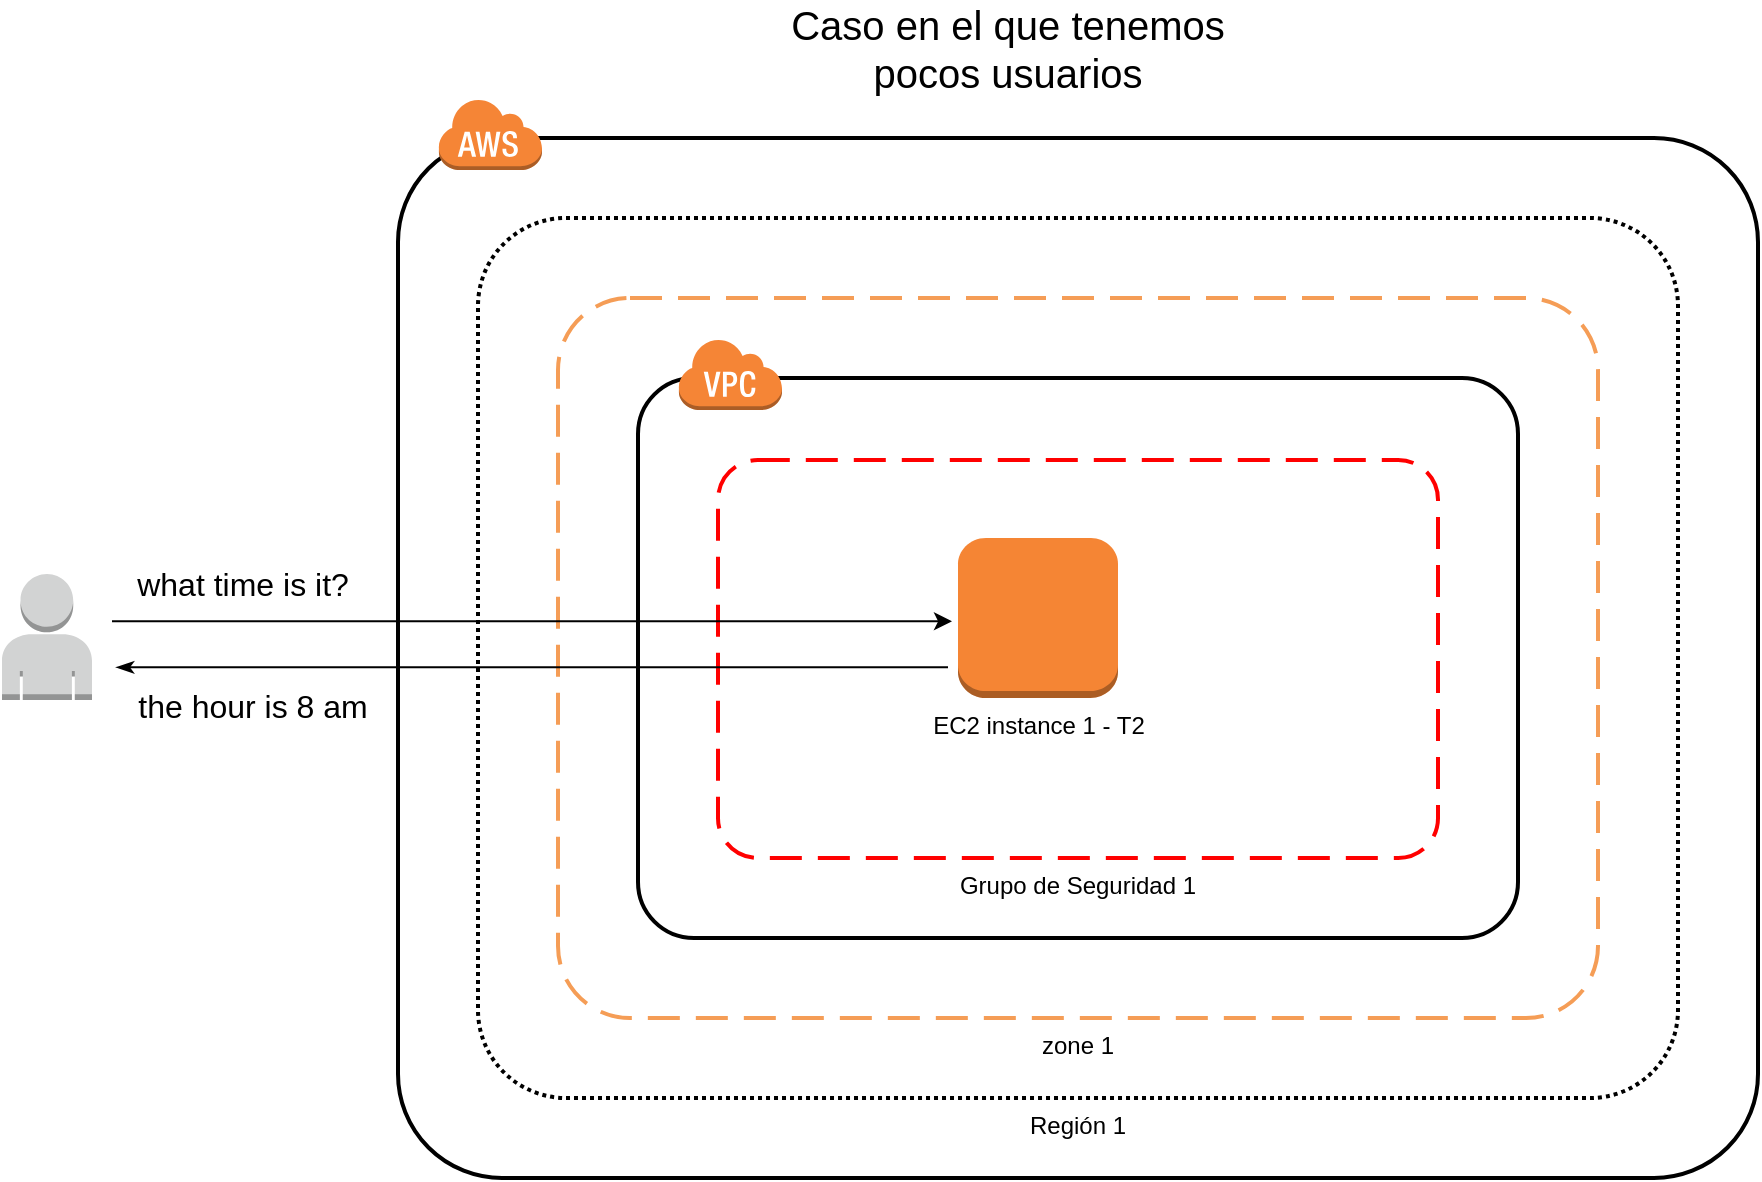 <mxfile version="27.0.9" pages="7">
  <diagram name="Case-1" id="qSFT5Q37zo8Qzmo0bJ_i">
    <mxGraphModel dx="1310" dy="860" grid="1" gridSize="10" guides="1" tooltips="1" connect="1" arrows="1" fold="1" page="1" pageScale="1" pageWidth="1169" pageHeight="827" math="0" shadow="0">
      <root>
        <mxCell id="0" />
        <mxCell id="1" parent="0" />
        <mxCell id="XCQNa3WlRcHzMT_XAqFe-12" value="" style="rounded=1;arcSize=10;dashed=0;fillColor=none;gradientColor=none;strokeWidth=2;" parent="1" vertex="1">
          <mxGeometry x="240" y="160" width="680" height="520" as="geometry" />
        </mxCell>
        <mxCell id="XCQNa3WlRcHzMT_XAqFe-13" value="" style="dashed=0;html=1;shape=mxgraph.aws3.cloud;fillColor=#F58536;gradientColor=none;dashed=0;" parent="1" vertex="1">
          <mxGeometry x="260" y="140" width="52" height="36" as="geometry" />
        </mxCell>
        <mxCell id="XCQNa3WlRcHzMT_XAqFe-16" value="Región 1" style="rounded=1;arcSize=10;dashed=1;fillColor=none;gradientColor=none;dashPattern=1 1;strokeWidth=2;labelPosition=center;verticalLabelPosition=bottom;align=center;verticalAlign=top;" parent="1" vertex="1">
          <mxGeometry x="280" y="200" width="600" height="440" as="geometry" />
        </mxCell>
        <mxCell id="XCQNa3WlRcHzMT_XAqFe-17" value="zone 1" style="rounded=1;arcSize=10;dashed=1;strokeColor=#F59D56;fillColor=none;gradientColor=none;dashPattern=8 4;strokeWidth=2;labelPosition=center;verticalLabelPosition=bottom;align=center;verticalAlign=top;" parent="1" vertex="1">
          <mxGeometry x="320" y="240" width="520" height="360" as="geometry" />
        </mxCell>
        <mxCell id="XCQNa3WlRcHzMT_XAqFe-18" value="" style="rounded=1;arcSize=10;dashed=0;fillColor=none;gradientColor=none;strokeWidth=2;" parent="1" vertex="1">
          <mxGeometry x="360" y="280" width="440" height="280" as="geometry" />
        </mxCell>
        <mxCell id="XCQNa3WlRcHzMT_XAqFe-19" value="" style="dashed=0;html=1;shape=mxgraph.aws3.virtual_private_cloud;fillColor=#F58536;gradientColor=none;dashed=0;" parent="1" vertex="1">
          <mxGeometry x="380" y="260" width="52" height="36" as="geometry" />
        </mxCell>
        <mxCell id="XCQNa3WlRcHzMT_XAqFe-20" value="Grupo de Seguridad 1" style="rounded=1;arcSize=10;dashed=1;strokeColor=#ff0000;fillColor=none;gradientColor=none;dashPattern=8 4;strokeWidth=2;labelPosition=center;verticalLabelPosition=bottom;align=center;verticalAlign=top;" parent="1" vertex="1">
          <mxGeometry x="400" y="321" width="360" height="199" as="geometry" />
        </mxCell>
        <mxCell id="XCQNa3WlRcHzMT_XAqFe-21" value="EC2 instance 1 - T2" style="outlineConnect=0;dashed=0;verticalLabelPosition=bottom;verticalAlign=top;align=center;html=1;shape=mxgraph.aws3.instance;fillColor=#F58534;gradientColor=none;" parent="1" vertex="1">
          <mxGeometry x="520" y="360" width="80" height="80" as="geometry" />
        </mxCell>
        <mxCell id="XCQNa3WlRcHzMT_XAqFe-29" value="what time is it?" style="endArrow=classic;html=1;rounded=0;labelPosition=center;verticalLabelPosition=top;align=center;verticalAlign=bottom;fontSize=16;" parent="1" edge="1">
          <mxGeometry x="-0.694" y="7" width="50" height="50" relative="1" as="geometry">
            <mxPoint x="97" y="401.667" as="sourcePoint" />
            <mxPoint x="517" y="401.667" as="targetPoint" />
            <mxPoint as="offset" />
          </mxGeometry>
        </mxCell>
        <mxCell id="XCQNa3WlRcHzMT_XAqFe-30" value="the hour is 8 am" style="endArrow=none;html=1;rounded=0;startArrow=classicThin;startFill=1;labelPosition=center;verticalLabelPosition=bottom;align=center;verticalAlign=top;fontSize=16;" parent="1" edge="1">
          <mxGeometry x="-0.67" y="-3" width="50" height="50" relative="1" as="geometry">
            <mxPoint x="99" y="424.667" as="sourcePoint" />
            <mxPoint x="515" y="424.667" as="targetPoint" />
            <mxPoint x="-1" as="offset" />
          </mxGeometry>
        </mxCell>
        <mxCell id="XCQNa3WlRcHzMT_XAqFe-31" value="" style="outlineConnect=0;dashed=0;verticalLabelPosition=bottom;verticalAlign=top;align=center;html=1;shape=mxgraph.aws3.user;fillColor=#D2D3D3;gradientColor=none;" parent="1" vertex="1">
          <mxGeometry x="42" y="378" width="45" height="63" as="geometry" />
        </mxCell>
        <mxCell id="cBCuGvm1B5v4dCd9RyFX-1" value="Caso en el que tenemos pocos usuarios" style="text;html=1;align=center;verticalAlign=middle;whiteSpace=wrap;rounded=0;fontSize=20;" vertex="1" parent="1">
          <mxGeometry x="410" y="100" width="270" height="30" as="geometry" />
        </mxCell>
      </root>
    </mxGraphModel>
  </diagram>
  <diagram name="Case-2" id="5RWP4ORx7z49I5TBGyTr">
    <mxGraphModel dx="1572" dy="1032" grid="1" gridSize="10" guides="1" tooltips="1" connect="1" arrows="1" fold="1" page="1" pageScale="1" pageWidth="1169" pageHeight="827" math="0" shadow="0">
      <root>
        <mxCell id="RaUBzGo_gXqJ1IEt7aU4-0" />
        <mxCell id="RaUBzGo_gXqJ1IEt7aU4-1" parent="RaUBzGo_gXqJ1IEt7aU4-0" />
        <mxCell id="RaUBzGo_gXqJ1IEt7aU4-2" value="" style="rounded=1;arcSize=10;dashed=0;fillColor=none;gradientColor=none;strokeWidth=2;" vertex="1" parent="RaUBzGo_gXqJ1IEt7aU4-1">
          <mxGeometry x="359" y="160" width="680" height="520" as="geometry" />
        </mxCell>
        <mxCell id="RaUBzGo_gXqJ1IEt7aU4-3" value="" style="dashed=0;html=1;shape=mxgraph.aws3.cloud;fillColor=#F58536;gradientColor=none;dashed=0;" vertex="1" parent="RaUBzGo_gXqJ1IEt7aU4-1">
          <mxGeometry x="379" y="140" width="52" height="36" as="geometry" />
        </mxCell>
        <mxCell id="RaUBzGo_gXqJ1IEt7aU4-4" value="Región 1" style="rounded=1;arcSize=10;dashed=1;fillColor=none;gradientColor=none;dashPattern=1 1;strokeWidth=2;labelPosition=center;verticalLabelPosition=bottom;align=center;verticalAlign=top;" vertex="1" parent="RaUBzGo_gXqJ1IEt7aU4-1">
          <mxGeometry x="399" y="200" width="600" height="440" as="geometry" />
        </mxCell>
        <mxCell id="RaUBzGo_gXqJ1IEt7aU4-5" value="zone 1" style="rounded=1;arcSize=10;dashed=1;strokeColor=#F59D56;fillColor=none;gradientColor=none;dashPattern=8 4;strokeWidth=2;labelPosition=center;verticalLabelPosition=bottom;align=center;verticalAlign=top;" vertex="1" parent="RaUBzGo_gXqJ1IEt7aU4-1">
          <mxGeometry x="439" y="240" width="520" height="360" as="geometry" />
        </mxCell>
        <mxCell id="RaUBzGo_gXqJ1IEt7aU4-6" value="" style="rounded=1;arcSize=10;dashed=0;fillColor=none;gradientColor=none;strokeWidth=2;" vertex="1" parent="RaUBzGo_gXqJ1IEt7aU4-1">
          <mxGeometry x="479" y="280" width="440" height="280" as="geometry" />
        </mxCell>
        <mxCell id="RaUBzGo_gXqJ1IEt7aU4-7" value="" style="dashed=0;html=1;shape=mxgraph.aws3.virtual_private_cloud;fillColor=#F58536;gradientColor=none;dashed=0;" vertex="1" parent="RaUBzGo_gXqJ1IEt7aU4-1">
          <mxGeometry x="499" y="260" width="52" height="36" as="geometry" />
        </mxCell>
        <mxCell id="RaUBzGo_gXqJ1IEt7aU4-8" value="Grupo de Seguridad 1" style="rounded=1;arcSize=10;dashed=1;strokeColor=#ff0000;fillColor=none;gradientColor=none;dashPattern=8 4;strokeWidth=2;labelPosition=center;verticalLabelPosition=bottom;align=center;verticalAlign=top;" vertex="1" parent="RaUBzGo_gXqJ1IEt7aU4-1">
          <mxGeometry x="519" y="321" width="360" height="199" as="geometry" />
        </mxCell>
        <mxCell id="RaUBzGo_gXqJ1IEt7aU4-9" value="EC2 instance 1 - T2 =&amp;gt; M5" style="outlineConnect=0;dashed=0;verticalLabelPosition=bottom;verticalAlign=top;align=center;html=1;shape=mxgraph.aws3.instance;fillColor=#F58534;gradientColor=none;" vertex="1" parent="RaUBzGo_gXqJ1IEt7aU4-1">
          <mxGeometry x="639" y="360" width="80" height="80" as="geometry" />
        </mxCell>
        <mxCell id="RaUBzGo_gXqJ1IEt7aU4-10" value="what time is it?" style="endArrow=classic;html=1;rounded=0;labelPosition=center;verticalLabelPosition=top;align=center;verticalAlign=bottom;fontSize=16;" edge="1" parent="RaUBzGo_gXqJ1IEt7aU4-1">
          <mxGeometry x="-0.694" y="7" width="50" height="50" relative="1" as="geometry">
            <mxPoint x="216" y="401.667" as="sourcePoint" />
            <mxPoint x="636" y="401.667" as="targetPoint" />
            <mxPoint as="offset" />
          </mxGeometry>
        </mxCell>
        <mxCell id="RaUBzGo_gXqJ1IEt7aU4-11" value="the hour is 8 am" style="endArrow=none;html=1;rounded=0;startArrow=classicThin;startFill=1;labelPosition=center;verticalLabelPosition=bottom;align=center;verticalAlign=top;fontSize=16;" edge="1" parent="RaUBzGo_gXqJ1IEt7aU4-1">
          <mxGeometry x="-0.67" y="-3" width="50" height="50" relative="1" as="geometry">
            <mxPoint x="218" y="424.667" as="sourcePoint" />
            <mxPoint x="634" y="424.667" as="targetPoint" />
            <mxPoint x="-1" as="offset" />
          </mxGeometry>
        </mxCell>
        <mxCell id="RaUBzGo_gXqJ1IEt7aU4-12" value="" style="outlineConnect=0;dashed=0;verticalLabelPosition=bottom;verticalAlign=top;align=center;html=1;shape=mxgraph.aws3.user;fillColor=#D2D3D3;gradientColor=none;" vertex="1" parent="RaUBzGo_gXqJ1IEt7aU4-1">
          <mxGeometry x="161" y="378" width="45" height="63" as="geometry" />
        </mxCell>
        <mxCell id="tf71cT4hsprDUpEgETDN-0" value="Crecimiento Vertical&lt;br&gt;&lt;div style=&quot;text-align: left;&quot;&gt;&lt;span style=&quot;background-color: transparent; color: light-dark(rgb(0, 0, 0), rgb(255, 255, 255));&quot;&gt;cuando se queda corta la instancía se debe aumentar los recursos&lt;/span&gt;&lt;/div&gt;" style="text;html=1;align=center;verticalAlign=middle;whiteSpace=wrap;rounded=0;fontSize=20;" vertex="1" parent="RaUBzGo_gXqJ1IEt7aU4-1">
          <mxGeometry x="544" y="70" width="270" height="30" as="geometry" />
        </mxCell>
        <mxCell id="tf71cT4hsprDUpEgETDN-1" value="" style="outlineConnect=0;dashed=0;verticalLabelPosition=bottom;verticalAlign=top;align=center;html=1;shape=mxgraph.aws3.users;fillColor=#D2D3D3;gradientColor=none;" vertex="1" parent="RaUBzGo_gXqJ1IEt7aU4-1">
          <mxGeometry x="95" y="315" width="66" height="63" as="geometry" />
        </mxCell>
        <mxCell id="tf71cT4hsprDUpEgETDN-2" value="" style="outlineConnect=0;dashed=0;verticalLabelPosition=bottom;verticalAlign=top;align=center;html=1;shape=mxgraph.aws3.users;fillColor=#D2D3D3;gradientColor=none;" vertex="1" parent="RaUBzGo_gXqJ1IEt7aU4-1">
          <mxGeometry x="95" y="441" width="66" height="63" as="geometry" />
        </mxCell>
      </root>
    </mxGraphModel>
  </diagram>
  <diagram name="Case-3" id="nttG_NjwyhUCQR791AF4">
    <mxGraphModel dx="1310" dy="860" grid="1" gridSize="10" guides="1" tooltips="1" connect="1" arrows="1" fold="1" page="1" pageScale="1" pageWidth="1169" pageHeight="827" math="0" shadow="0">
      <root>
        <mxCell id="0nixLoQCAaMIJAm1ljzn-0" />
        <mxCell id="0nixLoQCAaMIJAm1ljzn-1" parent="0nixLoQCAaMIJAm1ljzn-0" />
        <mxCell id="0nixLoQCAaMIJAm1ljzn-2" value="" style="rounded=1;arcSize=10;dashed=0;fillColor=none;gradientColor=none;strokeWidth=2;" parent="0nixLoQCAaMIJAm1ljzn-1" vertex="1">
          <mxGeometry x="356" y="160" width="680" height="520" as="geometry" />
        </mxCell>
        <mxCell id="0nixLoQCAaMIJAm1ljzn-3" value="" style="dashed=0;html=1;shape=mxgraph.aws3.cloud;fillColor=#F58536;gradientColor=none;dashed=0;" parent="0nixLoQCAaMIJAm1ljzn-1" vertex="1">
          <mxGeometry x="376" y="140" width="52" height="36" as="geometry" />
        </mxCell>
        <mxCell id="0nixLoQCAaMIJAm1ljzn-4" value="Región 1" style="rounded=1;arcSize=10;dashed=1;fillColor=none;gradientColor=none;dashPattern=1 1;strokeWidth=2;labelPosition=center;verticalLabelPosition=bottom;align=center;verticalAlign=top;" parent="0nixLoQCAaMIJAm1ljzn-1" vertex="1">
          <mxGeometry x="396" y="200" width="600" height="440" as="geometry" />
        </mxCell>
        <mxCell id="0nixLoQCAaMIJAm1ljzn-5" value="zone 1" style="rounded=1;arcSize=10;dashed=1;strokeColor=#F59D56;fillColor=none;gradientColor=none;dashPattern=8 4;strokeWidth=2;labelPosition=center;verticalLabelPosition=bottom;align=center;verticalAlign=top;" parent="0nixLoQCAaMIJAm1ljzn-1" vertex="1">
          <mxGeometry x="436" y="240" width="520" height="360" as="geometry" />
        </mxCell>
        <mxCell id="0nixLoQCAaMIJAm1ljzn-6" value="" style="rounded=1;arcSize=10;dashed=0;fillColor=none;gradientColor=none;strokeWidth=2;" parent="0nixLoQCAaMIJAm1ljzn-1" vertex="1">
          <mxGeometry x="476" y="280" width="440" height="280" as="geometry" />
        </mxCell>
        <mxCell id="0nixLoQCAaMIJAm1ljzn-7" value="" style="dashed=0;html=1;shape=mxgraph.aws3.virtual_private_cloud;fillColor=#F58536;gradientColor=none;dashed=0;" parent="0nixLoQCAaMIJAm1ljzn-1" vertex="1">
          <mxGeometry x="496" y="260" width="52" height="36" as="geometry" />
        </mxCell>
        <mxCell id="0nixLoQCAaMIJAm1ljzn-8" value="Grupo de Seguridad 1" style="rounded=1;arcSize=10;dashed=1;strokeColor=#ff0000;fillColor=none;gradientColor=none;dashPattern=8 4;strokeWidth=2;labelPosition=center;verticalLabelPosition=bottom;align=center;verticalAlign=top;" parent="0nixLoQCAaMIJAm1ljzn-1" vertex="1">
          <mxGeometry x="516" y="321" width="360" height="199" as="geometry" />
        </mxCell>
        <mxCell id="0nixLoQCAaMIJAm1ljzn-9" value="EC2 instance 1 - T2" style="outlineConnect=0;dashed=0;verticalLabelPosition=bottom;verticalAlign=top;align=center;html=1;shape=mxgraph.aws3.instance;fillColor=#F58534;gradientColor=none;" parent="0nixLoQCAaMIJAm1ljzn-1" vertex="1">
          <mxGeometry x="638" y="347" width="50" height="50" as="geometry" />
        </mxCell>
        <mxCell id="0nixLoQCAaMIJAm1ljzn-10" value="what time is it?" style="endArrow=classic;html=1;rounded=0;labelPosition=center;verticalLabelPosition=top;align=center;verticalAlign=bottom;fontSize=16;" parent="0nixLoQCAaMIJAm1ljzn-1" edge="1">
          <mxGeometry x="-0.694" y="7" width="50" height="50" relative="1" as="geometry">
            <mxPoint x="213" y="361.667" as="sourcePoint" />
            <mxPoint x="633" y="361.667" as="targetPoint" />
            <mxPoint as="offset" />
          </mxGeometry>
        </mxCell>
        <mxCell id="0nixLoQCAaMIJAm1ljzn-11" value="the hour is 8 am" style="endArrow=none;html=1;rounded=0;startArrow=classicThin;startFill=1;labelPosition=center;verticalLabelPosition=bottom;align=center;verticalAlign=top;fontSize=16;" parent="0nixLoQCAaMIJAm1ljzn-1" edge="1">
          <mxGeometry x="-0.67" y="-3" width="50" height="50" relative="1" as="geometry">
            <mxPoint x="215" y="384.667" as="sourcePoint" />
            <mxPoint x="631" y="384.667" as="targetPoint" />
            <mxPoint x="-1" as="offset" />
          </mxGeometry>
        </mxCell>
        <mxCell id="0nixLoQCAaMIJAm1ljzn-12" value="" style="outlineConnect=0;dashed=0;verticalLabelPosition=bottom;verticalAlign=top;align=center;html=1;shape=mxgraph.aws3.user;fillColor=#D2D3D3;gradientColor=none;" parent="0nixLoQCAaMIJAm1ljzn-1" vertex="1">
          <mxGeometry x="158" y="378" width="45" height="63" as="geometry" />
        </mxCell>
        <mxCell id="ZcK7z5Z8ZLQxKNvPrA1h-0" value="" style="outlineConnect=0;dashed=0;verticalLabelPosition=bottom;verticalAlign=top;align=center;html=1;shape=mxgraph.aws3.users;fillColor=#D2D3D3;gradientColor=none;" parent="0nixLoQCAaMIJAm1ljzn-1" vertex="1">
          <mxGeometry x="148" y="296" width="66" height="63" as="geometry" />
        </mxCell>
        <mxCell id="ZcK7z5Z8ZLQxKNvPrA1h-1" value="" style="outlineConnect=0;dashed=0;verticalLabelPosition=bottom;verticalAlign=top;align=center;html=1;shape=mxgraph.aws3.users;fillColor=#D2D3D3;gradientColor=none;" parent="0nixLoQCAaMIJAm1ljzn-1" vertex="1">
          <mxGeometry x="149" y="470" width="66" height="63" as="geometry" />
        </mxCell>
        <mxCell id="ZcK7z5Z8ZLQxKNvPrA1h-2" value="" style="outlineConnect=0;dashed=0;verticalLabelPosition=bottom;verticalAlign=top;align=center;html=1;shape=mxgraph.aws3.users;fillColor=#D2D3D3;gradientColor=none;" parent="0nixLoQCAaMIJAm1ljzn-1" vertex="1">
          <mxGeometry x="70" y="390" width="66" height="63" as="geometry" />
        </mxCell>
        <mxCell id="ZcK7z5Z8ZLQxKNvPrA1h-3" value="" style="outlineConnect=0;dashed=0;verticalLabelPosition=bottom;verticalAlign=top;align=center;html=1;shape=mxgraph.aws3.users;fillColor=#D2D3D3;gradientColor=none;" parent="0nixLoQCAaMIJAm1ljzn-1" vertex="1">
          <mxGeometry x="71" y="298" width="66" height="63" as="geometry" />
        </mxCell>
        <mxCell id="ZcK7z5Z8ZLQxKNvPrA1h-4" value="" style="outlineConnect=0;dashed=0;verticalLabelPosition=bottom;verticalAlign=top;align=center;html=1;shape=mxgraph.aws3.users;fillColor=#D2D3D3;gradientColor=none;" parent="0nixLoQCAaMIJAm1ljzn-1" vertex="1">
          <mxGeometry x="72" y="470" width="66" height="63" as="geometry" />
        </mxCell>
        <mxCell id="ZcK7z5Z8ZLQxKNvPrA1h-5" value="EC2 instance 2 - T2" style="outlineConnect=0;dashed=0;verticalLabelPosition=bottom;verticalAlign=top;align=center;html=1;shape=mxgraph.aws3.instance;fillColor=#F58534;gradientColor=none;" parent="0nixLoQCAaMIJAm1ljzn-1" vertex="1">
          <mxGeometry x="642" y="442" width="50" height="50" as="geometry" />
        </mxCell>
        <mxCell id="ZcK7z5Z8ZLQxKNvPrA1h-6" value="the hour is 8 am" style="endArrow=none;html=1;rounded=0;startArrow=classicThin;startFill=1;labelPosition=center;verticalLabelPosition=bottom;align=center;verticalAlign=top;fontSize=16;" parent="0nixLoQCAaMIJAm1ljzn-1" edge="1">
          <mxGeometry x="-0.67" y="-3" width="50" height="50" relative="1" as="geometry">
            <mxPoint x="220" y="480.167" as="sourcePoint" />
            <mxPoint x="636" y="480.167" as="targetPoint" />
            <mxPoint x="-1" as="offset" />
          </mxGeometry>
        </mxCell>
        <mxCell id="ZcK7z5Z8ZLQxKNvPrA1h-7" value="what time is it?" style="endArrow=classic;html=1;rounded=0;labelPosition=center;verticalLabelPosition=top;align=center;verticalAlign=bottom;fontSize=16;" parent="0nixLoQCAaMIJAm1ljzn-1" edge="1">
          <mxGeometry x="-0.694" y="7" width="50" height="50" relative="1" as="geometry">
            <mxPoint x="218" y="457.167" as="sourcePoint" />
            <mxPoint x="638" y="457.167" as="targetPoint" />
            <mxPoint as="offset" />
          </mxGeometry>
        </mxCell>
        <mxCell id="Pl-0D_5PTnnDjPqr4coD-0" value="Crecimiento Horizontal&lt;div&gt;Problemas con las diferentes IP&lt;/div&gt;" style="text;html=1;align=center;verticalAlign=middle;whiteSpace=wrap;rounded=0;fontSize=20;" parent="0nixLoQCAaMIJAm1ljzn-1" vertex="1">
          <mxGeometry x="520" y="110" width="270" height="30" as="geometry" />
        </mxCell>
      </root>
    </mxGraphModel>
  </diagram>
  <diagram name="Case-4" id="PM6Zr4x4tqdTUNiA80Qu">
    <mxGraphModel dx="1310" dy="860" grid="1" gridSize="10" guides="1" tooltips="1" connect="1" arrows="1" fold="1" page="1" pageScale="1" pageWidth="1169" pageHeight="827" math="0" shadow="0">
      <root>
        <mxCell id="R-hohEWQQBHyAgbRq0FO-0" />
        <mxCell id="R-hohEWQQBHyAgbRq0FO-1" parent="R-hohEWQQBHyAgbRq0FO-0" />
        <mxCell id="R-hohEWQQBHyAgbRq0FO-2" value="" style="rounded=1;arcSize=10;dashed=0;fillColor=none;gradientColor=none;strokeWidth=2;" vertex="1" parent="R-hohEWQQBHyAgbRq0FO-1">
          <mxGeometry x="436" y="160" width="680" height="520" as="geometry" />
        </mxCell>
        <mxCell id="R-hohEWQQBHyAgbRq0FO-3" value="" style="dashed=0;html=1;shape=mxgraph.aws3.cloud;fillColor=#F58536;gradientColor=none;dashed=0;" vertex="1" parent="R-hohEWQQBHyAgbRq0FO-1">
          <mxGeometry x="456" y="140" width="52" height="36" as="geometry" />
        </mxCell>
        <mxCell id="R-hohEWQQBHyAgbRq0FO-4" value="Región 1" style="rounded=1;arcSize=10;dashed=1;fillColor=none;gradientColor=none;dashPattern=1 1;strokeWidth=2;labelPosition=center;verticalLabelPosition=bottom;align=center;verticalAlign=top;" vertex="1" parent="R-hohEWQQBHyAgbRq0FO-1">
          <mxGeometry x="476" y="200" width="600" height="440" as="geometry" />
        </mxCell>
        <mxCell id="R-hohEWQQBHyAgbRq0FO-5" value="zone 1" style="rounded=1;arcSize=10;dashed=1;strokeColor=#F59D56;fillColor=none;gradientColor=none;dashPattern=8 4;strokeWidth=2;labelPosition=center;verticalLabelPosition=bottom;align=center;verticalAlign=top;" vertex="1" parent="R-hohEWQQBHyAgbRq0FO-1">
          <mxGeometry x="516" y="240" width="520" height="360" as="geometry" />
        </mxCell>
        <mxCell id="R-hohEWQQBHyAgbRq0FO-6" value="" style="rounded=1;arcSize=10;dashed=0;fillColor=none;gradientColor=none;strokeWidth=2;" vertex="1" parent="R-hohEWQQBHyAgbRq0FO-1">
          <mxGeometry x="556" y="280" width="440" height="280" as="geometry" />
        </mxCell>
        <mxCell id="R-hohEWQQBHyAgbRq0FO-7" value="" style="dashed=0;html=1;shape=mxgraph.aws3.virtual_private_cloud;fillColor=#F58536;gradientColor=none;dashed=0;" vertex="1" parent="R-hohEWQQBHyAgbRq0FO-1">
          <mxGeometry x="576" y="260" width="52" height="36" as="geometry" />
        </mxCell>
        <mxCell id="R-hohEWQQBHyAgbRq0FO-8" value="Grupo de Seguridad 1" style="rounded=1;arcSize=10;dashed=1;strokeColor=#ff0000;fillColor=none;gradientColor=none;dashPattern=8 4;strokeWidth=2;labelPosition=center;verticalLabelPosition=bottom;align=center;verticalAlign=top;" vertex="1" parent="R-hohEWQQBHyAgbRq0FO-1">
          <mxGeometry x="596" y="321" width="360" height="199" as="geometry" />
        </mxCell>
        <mxCell id="R-hohEWQQBHyAgbRq0FO-9" value="EC2 instance 1 - T2" style="outlineConnect=0;dashed=0;verticalLabelPosition=bottom;verticalAlign=top;align=center;html=1;shape=mxgraph.aws3.instance;fillColor=#F58534;gradientColor=none;" vertex="1" parent="R-hohEWQQBHyAgbRq0FO-1">
          <mxGeometry x="640" y="359" width="50" height="50" as="geometry" />
        </mxCell>
        <mxCell id="R-hohEWQQBHyAgbRq0FO-12" value="" style="outlineConnect=0;dashed=0;verticalLabelPosition=bottom;verticalAlign=top;align=center;html=1;shape=mxgraph.aws3.user;fillColor=#D2D3D3;gradientColor=none;" vertex="1" parent="R-hohEWQQBHyAgbRq0FO-1">
          <mxGeometry x="158" y="378" width="45" height="63" as="geometry" />
        </mxCell>
        <mxCell id="R-hohEWQQBHyAgbRq0FO-13" value="" style="outlineConnect=0;dashed=0;verticalLabelPosition=bottom;verticalAlign=top;align=center;html=1;shape=mxgraph.aws3.users;fillColor=#D2D3D3;gradientColor=none;" vertex="1" parent="R-hohEWQQBHyAgbRq0FO-1">
          <mxGeometry x="148" y="296" width="66" height="63" as="geometry" />
        </mxCell>
        <mxCell id="R-hohEWQQBHyAgbRq0FO-14" value="" style="outlineConnect=0;dashed=0;verticalLabelPosition=bottom;verticalAlign=top;align=center;html=1;shape=mxgraph.aws3.users;fillColor=#D2D3D3;gradientColor=none;" vertex="1" parent="R-hohEWQQBHyAgbRq0FO-1">
          <mxGeometry x="149" y="470" width="66" height="63" as="geometry" />
        </mxCell>
        <mxCell id="R-hohEWQQBHyAgbRq0FO-15" value="" style="outlineConnect=0;dashed=0;verticalLabelPosition=bottom;verticalAlign=top;align=center;html=1;shape=mxgraph.aws3.users;fillColor=#D2D3D3;gradientColor=none;" vertex="1" parent="R-hohEWQQBHyAgbRq0FO-1">
          <mxGeometry x="70" y="390" width="66" height="63" as="geometry" />
        </mxCell>
        <mxCell id="R-hohEWQQBHyAgbRq0FO-16" value="" style="outlineConnect=0;dashed=0;verticalLabelPosition=bottom;verticalAlign=top;align=center;html=1;shape=mxgraph.aws3.users;fillColor=#D2D3D3;gradientColor=none;" vertex="1" parent="R-hohEWQQBHyAgbRq0FO-1">
          <mxGeometry x="71" y="298" width="66" height="63" as="geometry" />
        </mxCell>
        <mxCell id="R-hohEWQQBHyAgbRq0FO-17" value="" style="outlineConnect=0;dashed=0;verticalLabelPosition=bottom;verticalAlign=top;align=center;html=1;shape=mxgraph.aws3.users;fillColor=#D2D3D3;gradientColor=none;" vertex="1" parent="R-hohEWQQBHyAgbRq0FO-1">
          <mxGeometry x="72" y="470" width="66" height="63" as="geometry" />
        </mxCell>
        <mxCell id="R-hohEWQQBHyAgbRq0FO-18" value="EC2 instance 3 - T2" style="outlineConnect=0;dashed=0;verticalLabelPosition=bottom;verticalAlign=top;align=center;html=1;shape=mxgraph.aws3.instance;fillColor=#F58534;gradientColor=none;" vertex="1" parent="R-hohEWQQBHyAgbRq0FO-1">
          <mxGeometry x="850" y="441" width="50" height="50" as="geometry" />
        </mxCell>
        <mxCell id="R-hohEWQQBHyAgbRq0FO-19" value="the hour is 8 am" style="endArrow=none;html=1;rounded=0;startArrow=classicThin;startFill=1;labelPosition=center;verticalLabelPosition=bottom;align=center;verticalAlign=top;fontSize=16;" edge="1" parent="R-hohEWQQBHyAgbRq0FO-1">
          <mxGeometry x="-0.67" y="-3" width="50" height="50" relative="1" as="geometry">
            <mxPoint x="260" y="500.667" as="sourcePoint" />
            <mxPoint x="676" y="500.667" as="targetPoint" />
            <mxPoint x="-1" as="offset" />
          </mxGeometry>
        </mxCell>
        <mxCell id="R-hohEWQQBHyAgbRq0FO-20" value="what time is it?" style="endArrow=classic;html=1;rounded=0;labelPosition=center;verticalLabelPosition=top;align=center;verticalAlign=bottom;fontSize=16;" edge="1" parent="R-hohEWQQBHyAgbRq0FO-1">
          <mxGeometry x="-0.714" y="10" width="50" height="50" relative="1" as="geometry">
            <mxPoint x="260" y="480" as="sourcePoint" />
            <mxPoint x="680" y="480" as="targetPoint" />
            <mxPoint as="offset" />
          </mxGeometry>
        </mxCell>
        <mxCell id="R-hohEWQQBHyAgbRq0FO-21" value="En rutamiento por ROUTE53&lt;div&gt;En caso de caida tendremos problemas&lt;/div&gt;" style="text;html=1;align=center;verticalAlign=middle;whiteSpace=wrap;rounded=0;fontSize=20;" vertex="1" parent="R-hohEWQQBHyAgbRq0FO-1">
          <mxGeometry x="601" y="110" width="270" height="30" as="geometry" />
        </mxCell>
        <mxCell id="VNZCdpFLgUDbgltC0N4m-0" value="Route53" style="outlineConnect=0;dashed=0;verticalLabelPosition=middle;verticalAlign=middle;align=center;html=1;shape=mxgraph.aws3.hosted_zone;fillColor=#6a00ff;strokeColor=#3700CC;labelPosition=center;fontColor=#ffffff;" vertex="1" parent="R-hohEWQQBHyAgbRq0FO-1">
          <mxGeometry x="400" y="361" width="63" height="64.5" as="geometry" />
        </mxCell>
        <mxCell id="VNZCdpFLgUDbgltC0N4m-1" value="EC2 instance 2 - T2" style="outlineConnect=0;dashed=0;verticalLabelPosition=bottom;verticalAlign=top;align=center;html=1;shape=mxgraph.aws3.instance;fillColor=#F58534;gradientColor=none;" vertex="1" parent="R-hohEWQQBHyAgbRq0FO-1">
          <mxGeometry x="750" y="391" width="50" height="50" as="geometry" />
        </mxCell>
        <mxCell id="VNZCdpFLgUDbgltC0N4m-2" value="Consulta DNS&lt;div&gt;api.whattimeisit.com&lt;/div&gt;&lt;div&gt;Registro A&lt;/div&gt;&lt;div&gt;TTL 1H&lt;/div&gt;" style="text;html=1;align=right;verticalAlign=middle;whiteSpace=wrap;rounded=0;fontSize=14;" vertex="1" parent="R-hohEWQQBHyAgbRq0FO-1">
          <mxGeometry x="270" y="280" width="150" height="70" as="geometry" />
        </mxCell>
        <mxCell id="8UkTsT5CWjws9sHPGWM3-0" value="llamada a DNS" style="endArrow=classic;html=1;rounded=0;labelPosition=center;verticalLabelPosition=top;align=center;verticalAlign=bottom;" edge="1" parent="R-hohEWQQBHyAgbRq0FO-1">
          <mxGeometry width="50" height="50" relative="1" as="geometry">
            <mxPoint x="214" y="389.33" as="sourcePoint" />
            <mxPoint x="394" y="389.33" as="targetPoint" />
          </mxGeometry>
        </mxCell>
      </root>
    </mxGraphModel>
  </diagram>
  <diagram name="Case-5" id="NK86XUNV7xu56-xpF4TA">
    <mxGraphModel dx="1310" dy="860" grid="1" gridSize="10" guides="1" tooltips="1" connect="1" arrows="1" fold="1" page="1" pageScale="1" pageWidth="1169" pageHeight="827" math="0" shadow="0">
      <root>
        <mxCell id="onVXPCofuWVBBlI0zbI6-0" />
        <mxCell id="onVXPCofuWVBBlI0zbI6-1" parent="onVXPCofuWVBBlI0zbI6-0" />
        <mxCell id="onVXPCofuWVBBlI0zbI6-2" value="" style="rounded=1;arcSize=10;dashed=0;fillColor=none;gradientColor=none;strokeWidth=2;" vertex="1" parent="onVXPCofuWVBBlI0zbI6-1">
          <mxGeometry x="436" y="160" width="680" height="520" as="geometry" />
        </mxCell>
        <mxCell id="onVXPCofuWVBBlI0zbI6-3" value="" style="dashed=0;html=1;shape=mxgraph.aws3.cloud;fillColor=#F58536;gradientColor=none;dashed=0;" vertex="1" parent="onVXPCofuWVBBlI0zbI6-1">
          <mxGeometry x="456" y="140" width="52" height="36" as="geometry" />
        </mxCell>
        <mxCell id="onVXPCofuWVBBlI0zbI6-4" value="Región 1" style="rounded=1;arcSize=10;dashed=1;fillColor=none;gradientColor=none;dashPattern=1 1;strokeWidth=2;labelPosition=center;verticalLabelPosition=bottom;align=center;verticalAlign=top;" vertex="1" parent="onVXPCofuWVBBlI0zbI6-1">
          <mxGeometry x="476" y="200" width="600" height="440" as="geometry" />
        </mxCell>
        <mxCell id="onVXPCofuWVBBlI0zbI6-5" value="zone 1" style="rounded=1;arcSize=10;dashed=1;strokeColor=#F59D56;fillColor=none;gradientColor=none;dashPattern=8 4;strokeWidth=2;labelPosition=center;verticalLabelPosition=bottom;align=center;verticalAlign=top;" vertex="1" parent="onVXPCofuWVBBlI0zbI6-1">
          <mxGeometry x="516" y="240" width="520" height="360" as="geometry" />
        </mxCell>
        <mxCell id="onVXPCofuWVBBlI0zbI6-6" value="" style="rounded=1;arcSize=10;dashed=0;fillColor=none;gradientColor=none;strokeWidth=2;" vertex="1" parent="onVXPCofuWVBBlI0zbI6-1">
          <mxGeometry x="556" y="280" width="440" height="280" as="geometry" />
        </mxCell>
        <mxCell id="onVXPCofuWVBBlI0zbI6-7" value="" style="dashed=0;html=1;shape=mxgraph.aws3.virtual_private_cloud;fillColor=#F58536;gradientColor=none;dashed=0;" vertex="1" parent="onVXPCofuWVBBlI0zbI6-1">
          <mxGeometry x="576" y="260" width="52" height="36" as="geometry" />
        </mxCell>
        <mxCell id="onVXPCofuWVBBlI0zbI6-8" value="Grupo de Seguridad 1" style="rounded=1;arcSize=10;dashed=1;strokeColor=#ff0000;fillColor=none;gradientColor=none;dashPattern=8 4;strokeWidth=2;labelPosition=center;verticalLabelPosition=bottom;align=center;verticalAlign=top;" vertex="1" parent="onVXPCofuWVBBlI0zbI6-1">
          <mxGeometry x="596" y="321" width="360" height="199" as="geometry" />
        </mxCell>
        <mxCell id="onVXPCofuWVBBlI0zbI6-9" value="EC2 instance 1 - T2" style="outlineConnect=0;dashed=0;verticalLabelPosition=bottom;verticalAlign=top;align=center;html=1;shape=mxgraph.aws3.instance;fillColor=#F58534;gradientColor=none;" vertex="1" parent="onVXPCofuWVBBlI0zbI6-1">
          <mxGeometry x="640" y="359" width="50" height="50" as="geometry" />
        </mxCell>
        <mxCell id="onVXPCofuWVBBlI0zbI6-16" value="EC2 instance 3 - T2" style="outlineConnect=0;dashed=0;verticalLabelPosition=bottom;verticalAlign=top;align=center;html=1;shape=mxgraph.aws3.instance;fillColor=#F58534;gradientColor=none;" vertex="1" parent="onVXPCofuWVBBlI0zbI6-1">
          <mxGeometry x="850" y="441" width="50" height="50" as="geometry" />
        </mxCell>
        <mxCell id="onVXPCofuWVBBlI0zbI6-17" value="the hour is 8 am" style="endArrow=none;html=1;rounded=0;startArrow=classicThin;startFill=1;labelPosition=center;verticalLabelPosition=bottom;align=center;verticalAlign=top;fontSize=16;" edge="1" parent="onVXPCofuWVBBlI0zbI6-1">
          <mxGeometry x="-0.67" y="-3" width="50" height="50" relative="1" as="geometry">
            <mxPoint x="162" y="479.997" as="sourcePoint" />
            <mxPoint x="487" y="480" as="targetPoint" />
            <mxPoint x="-1" as="offset" />
          </mxGeometry>
        </mxCell>
        <mxCell id="onVXPCofuWVBBlI0zbI6-18" value="what time is it?" style="endArrow=classic;html=1;rounded=0;labelPosition=center;verticalLabelPosition=top;align=center;verticalAlign=bottom;fontSize=16;" edge="1" parent="onVXPCofuWVBBlI0zbI6-1">
          <mxGeometry y="10" width="50" height="50" relative="1" as="geometry">
            <mxPoint x="170" y="454.17" as="sourcePoint" />
            <mxPoint x="480" y="454.17" as="targetPoint" />
            <mxPoint as="offset" />
          </mxGeometry>
        </mxCell>
        <mxCell id="onVXPCofuWVBBlI0zbI6-19" value="En rutamiento por ROUTE53&lt;div&gt;Por el Balanceador de Carga ELB&lt;/div&gt;" style="text;html=1;align=center;verticalAlign=middle;whiteSpace=wrap;rounded=0;fontSize=20;" vertex="1" parent="onVXPCofuWVBBlI0zbI6-1">
          <mxGeometry x="601" y="60" width="270" height="80" as="geometry" />
        </mxCell>
        <mxCell id="onVXPCofuWVBBlI0zbI6-20" value="Route53" style="outlineConnect=0;dashed=0;verticalLabelPosition=middle;verticalAlign=middle;align=center;html=1;shape=mxgraph.aws3.hosted_zone;fillColor=#6a00ff;strokeColor=#3700CC;labelPosition=center;fontColor=#ffffff;" vertex="1" parent="onVXPCofuWVBBlI0zbI6-1">
          <mxGeometry x="400" y="361" width="63" height="64.5" as="geometry" />
        </mxCell>
        <mxCell id="onVXPCofuWVBBlI0zbI6-21" value="EC2 instance 2 - T2" style="outlineConnect=0;dashed=0;verticalLabelPosition=bottom;verticalAlign=top;align=center;html=1;shape=mxgraph.aws3.instance;fillColor=#F58534;gradientColor=none;" vertex="1" parent="onVXPCofuWVBBlI0zbI6-1">
          <mxGeometry x="750" y="391" width="50" height="50" as="geometry" />
        </mxCell>
        <mxCell id="onVXPCofuWVBBlI0zbI6-22" value="Consulta DNS&lt;div&gt;api.whattimeisit.com&lt;/div&gt;&lt;div&gt;Registro Alias&lt;/div&gt;&lt;div&gt;TTL 1H&lt;/div&gt;" style="text;html=1;align=right;verticalAlign=middle;whiteSpace=wrap;rounded=0;fontSize=14;" vertex="1" parent="onVXPCofuWVBBlI0zbI6-1">
          <mxGeometry x="270" y="280" width="150" height="70" as="geometry" />
        </mxCell>
        <mxCell id="ZGmNia760n1ElGFVLK0s-0" value="" style="group" vertex="1" connectable="0" parent="onVXPCofuWVBBlI0zbI6-1">
          <mxGeometry x="2" y="302" width="145" height="237" as="geometry" />
        </mxCell>
        <mxCell id="onVXPCofuWVBBlI0zbI6-10" value="" style="outlineConnect=0;dashed=0;verticalLabelPosition=bottom;verticalAlign=top;align=center;html=1;shape=mxgraph.aws3.user;fillColor=#D2D3D3;gradientColor=none;" vertex="1" parent="ZGmNia760n1ElGFVLK0s-0">
          <mxGeometry x="88" y="82" width="45" height="63" as="geometry" />
        </mxCell>
        <mxCell id="onVXPCofuWVBBlI0zbI6-11" value="" style="outlineConnect=0;dashed=0;verticalLabelPosition=bottom;verticalAlign=top;align=center;html=1;shape=mxgraph.aws3.users;fillColor=#D2D3D3;gradientColor=none;" vertex="1" parent="ZGmNia760n1ElGFVLK0s-0">
          <mxGeometry x="78" width="66" height="63" as="geometry" />
        </mxCell>
        <mxCell id="onVXPCofuWVBBlI0zbI6-12" value="" style="outlineConnect=0;dashed=0;verticalLabelPosition=bottom;verticalAlign=top;align=center;html=1;shape=mxgraph.aws3.users;fillColor=#D2D3D3;gradientColor=none;" vertex="1" parent="ZGmNia760n1ElGFVLK0s-0">
          <mxGeometry x="79" y="174" width="66" height="63" as="geometry" />
        </mxCell>
        <mxCell id="onVXPCofuWVBBlI0zbI6-13" value="" style="outlineConnect=0;dashed=0;verticalLabelPosition=bottom;verticalAlign=top;align=center;html=1;shape=mxgraph.aws3.users;fillColor=#D2D3D3;gradientColor=none;" vertex="1" parent="ZGmNia760n1ElGFVLK0s-0">
          <mxGeometry y="94" width="66" height="63" as="geometry" />
        </mxCell>
        <mxCell id="onVXPCofuWVBBlI0zbI6-14" value="" style="outlineConnect=0;dashed=0;verticalLabelPosition=bottom;verticalAlign=top;align=center;html=1;shape=mxgraph.aws3.users;fillColor=#D2D3D3;gradientColor=none;" vertex="1" parent="ZGmNia760n1ElGFVLK0s-0">
          <mxGeometry x="1" y="2" width="66" height="63" as="geometry" />
        </mxCell>
        <mxCell id="onVXPCofuWVBBlI0zbI6-15" value="" style="outlineConnect=0;dashed=0;verticalLabelPosition=bottom;verticalAlign=top;align=center;html=1;shape=mxgraph.aws3.users;fillColor=#D2D3D3;gradientColor=none;" vertex="1" parent="ZGmNia760n1ElGFVLK0s-0">
          <mxGeometry x="2" y="174" width="66" height="63" as="geometry" />
        </mxCell>
        <mxCell id="ZGmNia760n1ElGFVLK0s-1" value="ELB" style="outlineConnect=0;dashed=0;verticalLabelPosition=bottom;verticalAlign=top;align=center;html=1;shape=mxgraph.aws3.application_load_balancer;fillColor=#F58536;gradientColor=none;" vertex="1" parent="onVXPCofuWVBBlI0zbI6-1">
          <mxGeometry x="487" y="419" width="69" height="72" as="geometry" />
        </mxCell>
        <mxCell id="ZGmNia760n1ElGFVLK0s-2" value="llamada a DNS" style="endArrow=classic;html=1;rounded=0;labelPosition=center;verticalLabelPosition=top;align=center;verticalAlign=bottom;" edge="1" parent="onVXPCofuWVBBlI0zbI6-1">
          <mxGeometry width="50" height="50" relative="1" as="geometry">
            <mxPoint x="150" y="390" as="sourcePoint" />
            <mxPoint x="370" y="390" as="targetPoint" />
          </mxGeometry>
        </mxCell>
        <mxCell id="QTBiMTOABua16BbLcu7B-0" value="" style="endArrow=classic;html=1;rounded=0;startArrow=classicThin;startFill=1;" edge="1" parent="onVXPCofuWVBBlI0zbI6-1">
          <mxGeometry width="50" height="50" relative="1" as="geometry">
            <mxPoint x="562" y="454.17" as="sourcePoint" />
            <mxPoint x="672" y="454.17" as="targetPoint" />
          </mxGeometry>
        </mxCell>
      </root>
    </mxGraphModel>
  </diagram>
  <diagram name="Case-6" id="5wEsQjup497ZwxYxhd_6">
    <mxGraphModel dx="1310" dy="860" grid="1" gridSize="10" guides="1" tooltips="1" connect="1" arrows="1" fold="1" page="1" pageScale="1" pageWidth="1169" pageHeight="827" math="0" shadow="0">
      <root>
        <mxCell id="aN68B1hPyli_CRmx8Oxr-0" />
        <mxCell id="aN68B1hPyli_CRmx8Oxr-1" parent="aN68B1hPyli_CRmx8Oxr-0" />
        <mxCell id="aN68B1hPyli_CRmx8Oxr-2" value="" style="rounded=1;arcSize=10;dashed=0;fillColor=none;gradientColor=none;strokeWidth=2;" vertex="1" parent="aN68B1hPyli_CRmx8Oxr-1">
          <mxGeometry x="440" y="160" width="680" height="520" as="geometry" />
        </mxCell>
        <mxCell id="aN68B1hPyli_CRmx8Oxr-3" value="" style="dashed=0;html=1;shape=mxgraph.aws3.cloud;fillColor=#F58536;gradientColor=none;dashed=0;" vertex="1" parent="aN68B1hPyli_CRmx8Oxr-1">
          <mxGeometry x="456" y="140" width="52" height="36" as="geometry" />
        </mxCell>
        <mxCell id="aN68B1hPyli_CRmx8Oxr-4" value="Región 1" style="rounded=1;arcSize=10;dashed=1;fillColor=none;gradientColor=none;dashPattern=1 1;strokeWidth=2;labelPosition=center;verticalLabelPosition=bottom;align=center;verticalAlign=top;" vertex="1" parent="aN68B1hPyli_CRmx8Oxr-1">
          <mxGeometry x="480" y="200" width="600" height="440" as="geometry" />
        </mxCell>
        <mxCell id="aN68B1hPyli_CRmx8Oxr-5" value="zone 1" style="rounded=1;arcSize=10;dashed=1;strokeColor=#F59D56;fillColor=none;gradientColor=none;dashPattern=8 4;strokeWidth=2;labelPosition=center;verticalLabelPosition=bottom;align=center;verticalAlign=top;" vertex="1" parent="aN68B1hPyli_CRmx8Oxr-1">
          <mxGeometry x="520" y="240" width="516" height="360" as="geometry" />
        </mxCell>
        <mxCell id="aN68B1hPyli_CRmx8Oxr-6" value="" style="rounded=1;arcSize=10;dashed=0;fillColor=none;gradientColor=none;strokeWidth=2;" vertex="1" parent="aN68B1hPyli_CRmx8Oxr-1">
          <mxGeometry x="556" y="280" width="440" height="280" as="geometry" />
        </mxCell>
        <mxCell id="aN68B1hPyli_CRmx8Oxr-7" value="" style="dashed=0;html=1;shape=mxgraph.aws3.virtual_private_cloud;fillColor=#F58536;gradientColor=none;dashed=0;" vertex="1" parent="aN68B1hPyli_CRmx8Oxr-1">
          <mxGeometry x="576" y="260" width="52" height="36" as="geometry" />
        </mxCell>
        <mxCell id="aN68B1hPyli_CRmx8Oxr-8" value="Grupo de Seguridad 1" style="rounded=1;arcSize=10;dashed=1;strokeColor=#ff0000;fillColor=none;gradientColor=none;dashPattern=8 4;strokeWidth=2;labelPosition=center;verticalLabelPosition=bottom;align=center;verticalAlign=top;" vertex="1" parent="aN68B1hPyli_CRmx8Oxr-1">
          <mxGeometry x="596" y="321" width="360" height="199" as="geometry" />
        </mxCell>
        <mxCell id="aN68B1hPyli_CRmx8Oxr-9" value="EC2 instance 1 - T2" style="outlineConnect=0;dashed=0;verticalLabelPosition=bottom;verticalAlign=top;align=center;html=1;shape=mxgraph.aws3.instance;fillColor=#F58534;gradientColor=none;" vertex="1" parent="aN68B1hPyli_CRmx8Oxr-1">
          <mxGeometry x="690" y="359" width="41" height="41" as="geometry" />
        </mxCell>
        <mxCell id="aN68B1hPyli_CRmx8Oxr-10" value="EC2 instance 3 - T2" style="outlineConnect=0;dashed=0;verticalLabelPosition=bottom;verticalAlign=top;align=center;html=1;shape=mxgraph.aws3.instance;fillColor=#F58534;gradientColor=none;" vertex="1" parent="aN68B1hPyli_CRmx8Oxr-1">
          <mxGeometry x="810" y="361" width="40" height="40" as="geometry" />
        </mxCell>
        <mxCell id="aN68B1hPyli_CRmx8Oxr-11" value="the hour is 8 am" style="endArrow=none;html=1;rounded=0;startArrow=classicThin;startFill=1;labelPosition=center;verticalLabelPosition=bottom;align=center;verticalAlign=top;fontSize=16;" edge="1" parent="aN68B1hPyli_CRmx8Oxr-1">
          <mxGeometry x="-0.67" y="-3" width="50" height="50" relative="1" as="geometry">
            <mxPoint x="162" y="479.997" as="sourcePoint" />
            <mxPoint x="487" y="480" as="targetPoint" />
            <mxPoint x="-1" as="offset" />
          </mxGeometry>
        </mxCell>
        <mxCell id="aN68B1hPyli_CRmx8Oxr-12" value="what time is it?" style="endArrow=classic;html=1;rounded=0;labelPosition=center;verticalLabelPosition=top;align=center;verticalAlign=bottom;fontSize=16;" edge="1" parent="aN68B1hPyli_CRmx8Oxr-1">
          <mxGeometry y="10" width="50" height="50" relative="1" as="geometry">
            <mxPoint x="170" y="454.17" as="sourcePoint" />
            <mxPoint x="480" y="454.17" as="targetPoint" />
            <mxPoint as="offset" />
          </mxGeometry>
        </mxCell>
        <mxCell id="aN68B1hPyli_CRmx8Oxr-13" value="En rutamiento por ROUTE53&lt;div&gt;Por el Balanceador de Carga ELB con un Auto Escalado&lt;/div&gt;" style="text;html=1;align=center;verticalAlign=middle;whiteSpace=wrap;rounded=0;fontSize=20;" vertex="1" parent="aN68B1hPyli_CRmx8Oxr-1">
          <mxGeometry x="601" y="60" width="270" height="80" as="geometry" />
        </mxCell>
        <mxCell id="aN68B1hPyli_CRmx8Oxr-14" value="Route53" style="outlineConnect=0;dashed=0;verticalLabelPosition=middle;verticalAlign=middle;align=center;html=1;shape=mxgraph.aws3.hosted_zone;fillColor=#6a00ff;strokeColor=#3700CC;labelPosition=center;fontColor=#ffffff;" vertex="1" parent="aN68B1hPyli_CRmx8Oxr-1">
          <mxGeometry x="410" y="359" width="63" height="64.5" as="geometry" />
        </mxCell>
        <mxCell id="aN68B1hPyli_CRmx8Oxr-15" value="EC2 instance 2 - T2" style="outlineConnect=0;dashed=0;verticalLabelPosition=bottom;verticalAlign=top;align=center;html=1;shape=mxgraph.aws3.instance;fillColor=#F58534;gradientColor=none;" vertex="1" parent="aN68B1hPyli_CRmx8Oxr-1">
          <mxGeometry x="756.5" y="425.5" width="39" height="39" as="geometry" />
        </mxCell>
        <mxCell id="aN68B1hPyli_CRmx8Oxr-16" value="Consulta DNS&lt;div&gt;api.whattimeisit.com&lt;/div&gt;&lt;div&gt;Registro Alias&lt;/div&gt;&lt;div&gt;TTL 1H&lt;/div&gt;" style="text;html=1;align=right;verticalAlign=middle;whiteSpace=wrap;rounded=0;fontSize=14;" vertex="1" parent="aN68B1hPyli_CRmx8Oxr-1">
          <mxGeometry x="260" y="280" width="150" height="69" as="geometry" />
        </mxCell>
        <mxCell id="aN68B1hPyli_CRmx8Oxr-17" value="" style="group" vertex="1" connectable="0" parent="aN68B1hPyli_CRmx8Oxr-1">
          <mxGeometry x="1" y="302" width="145" height="237" as="geometry" />
        </mxCell>
        <mxCell id="aN68B1hPyli_CRmx8Oxr-18" value="" style="outlineConnect=0;dashed=0;verticalLabelPosition=bottom;verticalAlign=top;align=center;html=1;shape=mxgraph.aws3.user;fillColor=#D2D3D3;gradientColor=none;" vertex="1" parent="aN68B1hPyli_CRmx8Oxr-17">
          <mxGeometry x="88" y="82" width="45" height="63" as="geometry" />
        </mxCell>
        <mxCell id="aN68B1hPyli_CRmx8Oxr-19" value="" style="outlineConnect=0;dashed=0;verticalLabelPosition=bottom;verticalAlign=top;align=center;html=1;shape=mxgraph.aws3.users;fillColor=#D2D3D3;gradientColor=none;" vertex="1" parent="aN68B1hPyli_CRmx8Oxr-17">
          <mxGeometry x="78" width="66" height="63" as="geometry" />
        </mxCell>
        <mxCell id="aN68B1hPyli_CRmx8Oxr-20" value="" style="outlineConnect=0;dashed=0;verticalLabelPosition=bottom;verticalAlign=top;align=center;html=1;shape=mxgraph.aws3.users;fillColor=#D2D3D3;gradientColor=none;" vertex="1" parent="aN68B1hPyli_CRmx8Oxr-17">
          <mxGeometry x="79" y="174" width="66" height="63" as="geometry" />
        </mxCell>
        <mxCell id="aN68B1hPyli_CRmx8Oxr-21" value="" style="outlineConnect=0;dashed=0;verticalLabelPosition=bottom;verticalAlign=top;align=center;html=1;shape=mxgraph.aws3.users;fillColor=#D2D3D3;gradientColor=none;" vertex="1" parent="aN68B1hPyli_CRmx8Oxr-17">
          <mxGeometry y="94" width="66" height="63" as="geometry" />
        </mxCell>
        <mxCell id="aN68B1hPyli_CRmx8Oxr-22" value="" style="outlineConnect=0;dashed=0;verticalLabelPosition=bottom;verticalAlign=top;align=center;html=1;shape=mxgraph.aws3.users;fillColor=#D2D3D3;gradientColor=none;" vertex="1" parent="aN68B1hPyli_CRmx8Oxr-17">
          <mxGeometry x="1" y="2" width="66" height="63" as="geometry" />
        </mxCell>
        <mxCell id="aN68B1hPyli_CRmx8Oxr-23" value="" style="outlineConnect=0;dashed=0;verticalLabelPosition=bottom;verticalAlign=top;align=center;html=1;shape=mxgraph.aws3.users;fillColor=#D2D3D3;gradientColor=none;" vertex="1" parent="aN68B1hPyli_CRmx8Oxr-17">
          <mxGeometry x="2" y="174" width="66" height="63" as="geometry" />
        </mxCell>
        <mxCell id="aN68B1hPyli_CRmx8Oxr-24" value="ELB" style="outlineConnect=0;dashed=0;verticalLabelPosition=bottom;verticalAlign=top;align=center;html=1;shape=mxgraph.aws3.application_load_balancer;fillColor=#F58536;gradientColor=none;" vertex="1" parent="aN68B1hPyli_CRmx8Oxr-1">
          <mxGeometry x="487" y="419" width="69" height="72" as="geometry" />
        </mxCell>
        <mxCell id="aN68B1hPyli_CRmx8Oxr-25" value="llamada a DNS" style="endArrow=classic;html=1;rounded=0;labelPosition=center;verticalLabelPosition=top;align=center;verticalAlign=bottom;" edge="1" parent="aN68B1hPyli_CRmx8Oxr-1">
          <mxGeometry width="50" height="50" relative="1" as="geometry">
            <mxPoint x="150" y="390" as="sourcePoint" />
            <mxPoint x="370" y="390" as="targetPoint" />
          </mxGeometry>
        </mxCell>
        <mxCell id="aN68B1hPyli_CRmx8Oxr-26" value="" style="endArrow=classic;html=1;rounded=0;startArrow=classicThin;startFill=1;" edge="1" parent="aN68B1hPyli_CRmx8Oxr-1">
          <mxGeometry width="50" height="50" relative="1" as="geometry">
            <mxPoint x="562" y="454.17" as="sourcePoint" />
            <mxPoint x="672" y="454.17" as="targetPoint" />
          </mxGeometry>
        </mxCell>
        <mxCell id="1VyOZs4r5_m92o-kQ1GO-0" value="Auto Scalling" style="rounded=1;arcSize=10;dashed=1;fillColor=none;gradientColor=none;dashPattern=8 3 1 3;strokeWidth=2;labelPosition=center;verticalLabelPosition=bottom;align=center;verticalAlign=top;" vertex="1" parent="aN68B1hPyli_CRmx8Oxr-1">
          <mxGeometry x="640" y="341" width="280" height="149" as="geometry" />
        </mxCell>
      </root>
    </mxGraphModel>
  </diagram>
  <diagram name="Case-7" id="zhJQ5x71U_1fGH7diiWi">
    <mxGraphModel dx="1429" dy="938" grid="1" gridSize="10" guides="1" tooltips="1" connect="1" arrows="1" fold="1" page="1" pageScale="1" pageWidth="1169" pageHeight="827" math="0" shadow="0">
      <root>
        <mxCell id="0beyIHqzRv0S4wK59_IB-0" />
        <mxCell id="0beyIHqzRv0S4wK59_IB-1" parent="0beyIHqzRv0S4wK59_IB-0" />
        <mxCell id="0beyIHqzRv0S4wK59_IB-27" value="Auto Scalling" style="rounded=1;arcSize=10;dashed=1;fillColor=none;gradientColor=none;dashPattern=8 3 1 3;strokeWidth=2;labelPosition=center;verticalLabelPosition=bottom;align=center;verticalAlign=top;" vertex="1" parent="0beyIHqzRv0S4wK59_IB-1">
          <mxGeometry x="476.5" y="200" width="603.5" height="440" as="geometry" />
        </mxCell>
        <mxCell id="0beyIHqzRv0S4wK59_IB-2" value="" style="rounded=1;arcSize=10;dashed=0;fillColor=none;gradientColor=none;strokeWidth=2;" vertex="1" parent="0beyIHqzRv0S4wK59_IB-1">
          <mxGeometry x="400" y="120" width="760" height="600" as="geometry" />
        </mxCell>
        <mxCell id="0beyIHqzRv0S4wK59_IB-3" value="" style="dashed=0;html=1;shape=mxgraph.aws3.cloud;fillColor=#F58536;gradientColor=none;dashed=0;" vertex="1" parent="0beyIHqzRv0S4wK59_IB-1">
          <mxGeometry x="456" y="100" width="52" height="36" as="geometry" />
        </mxCell>
        <mxCell id="0beyIHqzRv0S4wK59_IB-4" value="Región 1" style="rounded=1;arcSize=10;dashed=1;fillColor=none;gradientColor=none;dashPattern=1 1;strokeWidth=2;labelPosition=center;verticalLabelPosition=bottom;align=center;verticalAlign=top;" vertex="1" parent="0beyIHqzRv0S4wK59_IB-1">
          <mxGeometry x="440" y="160" width="680" height="520" as="geometry" />
        </mxCell>
        <mxCell id="0beyIHqzRv0S4wK59_IB-11" value="the hour is 8 am" style="endArrow=none;html=1;rounded=0;startArrow=classicThin;startFill=1;labelPosition=center;verticalLabelPosition=bottom;align=center;verticalAlign=top;fontSize=16;" edge="1" parent="0beyIHqzRv0S4wK59_IB-1">
          <mxGeometry x="-0.67" y="-3" width="50" height="50" relative="1" as="geometry">
            <mxPoint x="162" y="479.997" as="sourcePoint" />
            <mxPoint x="487" y="480" as="targetPoint" />
            <mxPoint x="-1" as="offset" />
          </mxGeometry>
        </mxCell>
        <mxCell id="0beyIHqzRv0S4wK59_IB-12" value="what time is it?" style="endArrow=classic;html=1;rounded=0;labelPosition=center;verticalLabelPosition=top;align=center;verticalAlign=bottom;fontSize=16;" edge="1" parent="0beyIHqzRv0S4wK59_IB-1">
          <mxGeometry y="10" width="50" height="50" relative="1" as="geometry">
            <mxPoint x="170" y="454.17" as="sourcePoint" />
            <mxPoint x="480" y="454.17" as="targetPoint" />
            <mxPoint as="offset" />
          </mxGeometry>
        </mxCell>
        <mxCell id="0beyIHqzRv0S4wK59_IB-13" value="En rutamiento por ROUTE53&lt;div&gt;Por el Balanceador de Carga ELB con un Auto Escalado entre zonas&lt;/div&gt;" style="text;html=1;align=center;verticalAlign=middle;whiteSpace=wrap;rounded=0;fontSize=20;" vertex="1" parent="0beyIHqzRv0S4wK59_IB-1">
          <mxGeometry x="596" y="20" width="270" height="80" as="geometry" />
        </mxCell>
        <mxCell id="0beyIHqzRv0S4wK59_IB-14" value="Route53" style="outlineConnect=0;dashed=0;verticalLabelPosition=middle;verticalAlign=middle;align=center;html=1;shape=mxgraph.aws3.hosted_zone;fillColor=#6a00ff;strokeColor=#3700CC;labelPosition=center;fontColor=#ffffff;" vertex="1" parent="0beyIHqzRv0S4wK59_IB-1">
          <mxGeometry x="370" y="359" width="63" height="64.5" as="geometry" />
        </mxCell>
        <mxCell id="0beyIHqzRv0S4wK59_IB-16" value="Consulta DNS&lt;div&gt;api.whattimeisit.com&lt;/div&gt;&lt;div&gt;Registro Alias&lt;/div&gt;&lt;div&gt;TTL 1H&lt;/div&gt;" style="text;html=1;align=right;verticalAlign=middle;whiteSpace=wrap;rounded=0;fontSize=14;" vertex="1" parent="0beyIHqzRv0S4wK59_IB-1">
          <mxGeometry x="230" y="272" width="150" height="69" as="geometry" />
        </mxCell>
        <mxCell id="0beyIHqzRv0S4wK59_IB-17" value="" style="group" vertex="1" connectable="0" parent="0beyIHqzRv0S4wK59_IB-1">
          <mxGeometry x="9" y="302" width="145" height="237" as="geometry" />
        </mxCell>
        <mxCell id="0beyIHqzRv0S4wK59_IB-18" value="" style="outlineConnect=0;dashed=0;verticalLabelPosition=bottom;verticalAlign=top;align=center;html=1;shape=mxgraph.aws3.user;fillColor=#D2D3D3;gradientColor=none;" vertex="1" parent="0beyIHqzRv0S4wK59_IB-17">
          <mxGeometry x="88" y="82" width="45" height="63" as="geometry" />
        </mxCell>
        <mxCell id="0beyIHqzRv0S4wK59_IB-19" value="" style="outlineConnect=0;dashed=0;verticalLabelPosition=bottom;verticalAlign=top;align=center;html=1;shape=mxgraph.aws3.users;fillColor=#D2D3D3;gradientColor=none;" vertex="1" parent="0beyIHqzRv0S4wK59_IB-17">
          <mxGeometry x="78" width="66" height="63" as="geometry" />
        </mxCell>
        <mxCell id="0beyIHqzRv0S4wK59_IB-20" value="" style="outlineConnect=0;dashed=0;verticalLabelPosition=bottom;verticalAlign=top;align=center;html=1;shape=mxgraph.aws3.users;fillColor=#D2D3D3;gradientColor=none;" vertex="1" parent="0beyIHqzRv0S4wK59_IB-17">
          <mxGeometry x="79" y="174" width="66" height="63" as="geometry" />
        </mxCell>
        <mxCell id="0beyIHqzRv0S4wK59_IB-21" value="" style="outlineConnect=0;dashed=0;verticalLabelPosition=bottom;verticalAlign=top;align=center;html=1;shape=mxgraph.aws3.users;fillColor=#D2D3D3;gradientColor=none;" vertex="1" parent="0beyIHqzRv0S4wK59_IB-17">
          <mxGeometry y="94" width="66" height="63" as="geometry" />
        </mxCell>
        <mxCell id="0beyIHqzRv0S4wK59_IB-22" value="" style="outlineConnect=0;dashed=0;verticalLabelPosition=bottom;verticalAlign=top;align=center;html=1;shape=mxgraph.aws3.users;fillColor=#D2D3D3;gradientColor=none;" vertex="1" parent="0beyIHqzRv0S4wK59_IB-17">
          <mxGeometry x="1" y="2" width="66" height="63" as="geometry" />
        </mxCell>
        <mxCell id="0beyIHqzRv0S4wK59_IB-23" value="" style="outlineConnect=0;dashed=0;verticalLabelPosition=bottom;verticalAlign=top;align=center;html=1;shape=mxgraph.aws3.users;fillColor=#D2D3D3;gradientColor=none;" vertex="1" parent="0beyIHqzRv0S4wK59_IB-17">
          <mxGeometry x="2" y="174" width="66" height="63" as="geometry" />
        </mxCell>
        <mxCell id="0beyIHqzRv0S4wK59_IB-24" value="ELB" style="outlineConnect=0;dashed=0;verticalLabelPosition=bottom;verticalAlign=top;align=center;html=1;shape=mxgraph.aws3.application_load_balancer;fillColor=#F58536;gradientColor=none;" vertex="1" parent="0beyIHqzRv0S4wK59_IB-1">
          <mxGeometry x="487" y="419" width="69" height="72" as="geometry" />
        </mxCell>
        <mxCell id="0beyIHqzRv0S4wK59_IB-25" value="llamada a DNS" style="endArrow=classic;html=1;rounded=0;labelPosition=center;verticalLabelPosition=top;align=center;verticalAlign=bottom;" edge="1" parent="0beyIHqzRv0S4wK59_IB-1">
          <mxGeometry width="50" height="50" relative="1" as="geometry">
            <mxPoint x="150" y="390" as="sourcePoint" />
            <mxPoint x="370" y="390" as="targetPoint" />
          </mxGeometry>
        </mxCell>
        <mxCell id="0beyIHqzRv0S4wK59_IB-26" value="" style="endArrow=classic;html=1;rounded=0;startArrow=classicThin;startFill=1;" edge="1" parent="0beyIHqzRv0S4wK59_IB-1">
          <mxGeometry width="50" height="50" relative="1" as="geometry">
            <mxPoint x="562" y="454.17" as="sourcePoint" />
            <mxPoint x="672" y="454.17" as="targetPoint" />
          </mxGeometry>
        </mxCell>
        <mxCell id="B5-pGLR1trzav4rcPeYo-1" value="" style="group" vertex="1" connectable="0" parent="0beyIHqzRv0S4wK59_IB-1">
          <mxGeometry x="600" y="250" width="212" height="350" as="geometry" />
        </mxCell>
        <mxCell id="0beyIHqzRv0S4wK59_IB-5" value="zone 1" style="rounded=1;arcSize=10;dashed=1;strokeColor=#F59D56;fillColor=none;gradientColor=none;dashPattern=8 4;strokeWidth=2;labelPosition=center;verticalLabelPosition=bottom;align=center;verticalAlign=top;" vertex="1" parent="B5-pGLR1trzav4rcPeYo-1">
          <mxGeometry width="212" height="350" as="geometry" />
        </mxCell>
        <mxCell id="0beyIHqzRv0S4wK59_IB-6" value="" style="rounded=1;arcSize=10;dashed=0;fillColor=none;gradientColor=none;strokeWidth=2;" vertex="1" parent="B5-pGLR1trzav4rcPeYo-1">
          <mxGeometry x="25" y="30" width="164" height="280" as="geometry" />
        </mxCell>
        <mxCell id="0beyIHqzRv0S4wK59_IB-7" value="" style="dashed=0;html=1;shape=mxgraph.aws3.virtual_private_cloud;fillColor=#F58536;gradientColor=none;dashed=0;" vertex="1" parent="B5-pGLR1trzav4rcPeYo-1">
          <mxGeometry x="10" y="22" width="52" height="36" as="geometry" />
        </mxCell>
        <mxCell id="0beyIHqzRv0S4wK59_IB-8" value="Grupo de Seguridad 1" style="rounded=1;arcSize=10;dashed=1;strokeColor=#ff0000;fillColor=none;gradientColor=none;dashPattern=8 4;strokeWidth=2;labelPosition=center;verticalLabelPosition=bottom;align=center;verticalAlign=top;" vertex="1" parent="B5-pGLR1trzav4rcPeYo-1">
          <mxGeometry x="49" y="71" width="123" height="199" as="geometry" />
        </mxCell>
        <mxCell id="0beyIHqzRv0S4wK59_IB-9" value="EC2 instance 1 - T2" style="outlineConnect=0;dashed=0;verticalLabelPosition=bottom;verticalAlign=top;align=center;html=1;shape=mxgraph.aws3.instance;fillColor=#F58534;gradientColor=none;" vertex="1" parent="B5-pGLR1trzav4rcPeYo-1">
          <mxGeometry x="90.5" y="110" width="41" height="41" as="geometry" />
        </mxCell>
        <mxCell id="0beyIHqzRv0S4wK59_IB-15" value="EC2 instance 2 - T2" style="outlineConnect=0;dashed=0;verticalLabelPosition=bottom;verticalAlign=top;align=center;html=1;shape=mxgraph.aws3.instance;fillColor=#F58534;gradientColor=none;" vertex="1" parent="B5-pGLR1trzav4rcPeYo-1">
          <mxGeometry x="92.5" y="200" width="39" height="39" as="geometry" />
        </mxCell>
        <mxCell id="B5-pGLR1trzav4rcPeYo-8" value="" style="endArrow=classic;html=1;rounded=0;startArrow=classicThin;startFill=1;" edge="1" parent="B5-pGLR1trzav4rcPeYo-1">
          <mxGeometry width="50" height="50" relative="1" as="geometry">
            <mxPoint x="-49.5" y="180" as="sourcePoint" />
            <mxPoint x="270.5" y="180" as="targetPoint" />
          </mxGeometry>
        </mxCell>
        <mxCell id="B5-pGLR1trzav4rcPeYo-2" value="" style="group" vertex="1" connectable="0" parent="0beyIHqzRv0S4wK59_IB-1">
          <mxGeometry x="840" y="250" width="212" height="350" as="geometry" />
        </mxCell>
        <mxCell id="B5-pGLR1trzav4rcPeYo-3" value="zone 2" style="rounded=1;arcSize=10;dashed=1;strokeColor=#F59D56;fillColor=none;gradientColor=none;dashPattern=8 4;strokeWidth=2;labelPosition=center;verticalLabelPosition=bottom;align=center;verticalAlign=top;" vertex="1" parent="B5-pGLR1trzav4rcPeYo-2">
          <mxGeometry width="212" height="350" as="geometry" />
        </mxCell>
        <mxCell id="B5-pGLR1trzav4rcPeYo-4" value="" style="rounded=1;arcSize=10;dashed=0;fillColor=none;gradientColor=none;strokeWidth=2;" vertex="1" parent="B5-pGLR1trzav4rcPeYo-2">
          <mxGeometry x="25" y="30" width="164" height="280" as="geometry" />
        </mxCell>
        <mxCell id="B5-pGLR1trzav4rcPeYo-5" value="" style="dashed=0;html=1;shape=mxgraph.aws3.virtual_private_cloud;fillColor=#F58536;gradientColor=none;dashed=0;" vertex="1" parent="B5-pGLR1trzav4rcPeYo-2">
          <mxGeometry x="10" y="22" width="52" height="36" as="geometry" />
        </mxCell>
        <mxCell id="B5-pGLR1trzav4rcPeYo-6" value="Grupo de Seguridad 1" style="rounded=1;arcSize=10;dashed=1;strokeColor=#ff0000;fillColor=none;gradientColor=none;dashPattern=8 4;strokeWidth=2;labelPosition=center;verticalLabelPosition=bottom;align=center;verticalAlign=top;" vertex="1" parent="B5-pGLR1trzav4rcPeYo-2">
          <mxGeometry x="49" y="71" width="123" height="199" as="geometry" />
        </mxCell>
        <mxCell id="0beyIHqzRv0S4wK59_IB-10" value="EC2 instance 3 - T2" style="outlineConnect=0;dashed=0;verticalLabelPosition=bottom;verticalAlign=top;align=center;html=1;shape=mxgraph.aws3.instance;fillColor=#F58534;gradientColor=none;" vertex="1" parent="B5-pGLR1trzav4rcPeYo-2">
          <mxGeometry x="91.5" y="132" width="40" height="40" as="geometry" />
        </mxCell>
      </root>
    </mxGraphModel>
  </diagram>
</mxfile>
